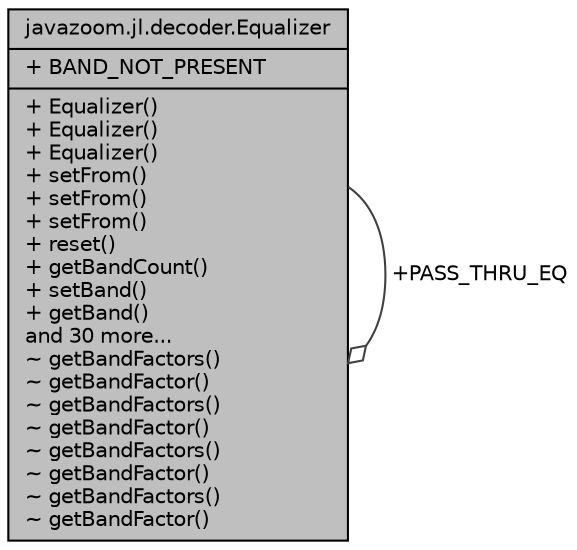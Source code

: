 digraph "javazoom.jl.decoder.Equalizer"
{
 // LATEX_PDF_SIZE
  edge [fontname="Helvetica",fontsize="10",labelfontname="Helvetica",labelfontsize="10"];
  node [fontname="Helvetica",fontsize="10",shape=record];
  Node1 [label="{javazoom.jl.decoder.Equalizer\n|+ BAND_NOT_PRESENT\l|+ Equalizer()\l+ Equalizer()\l+ Equalizer()\l+ setFrom()\l+ setFrom()\l+ setFrom()\l+ reset()\l+ getBandCount()\l+ setBand()\l+ getBand()\land 30 more...\l~ getBandFactors()\l~ getBandFactor()\l~ getBandFactors()\l~ getBandFactor()\l~ getBandFactors()\l~ getBandFactor()\l~ getBandFactors()\l~ getBandFactor()\l}",height=0.2,width=0.4,color="black", fillcolor="grey75", style="filled", fontcolor="black",tooltip=" "];
  Node1 -> Node1 [color="grey25",fontsize="10",style="solid",label=" +PASS_THRU_EQ" ,arrowhead="odiamond",fontname="Helvetica"];
}
